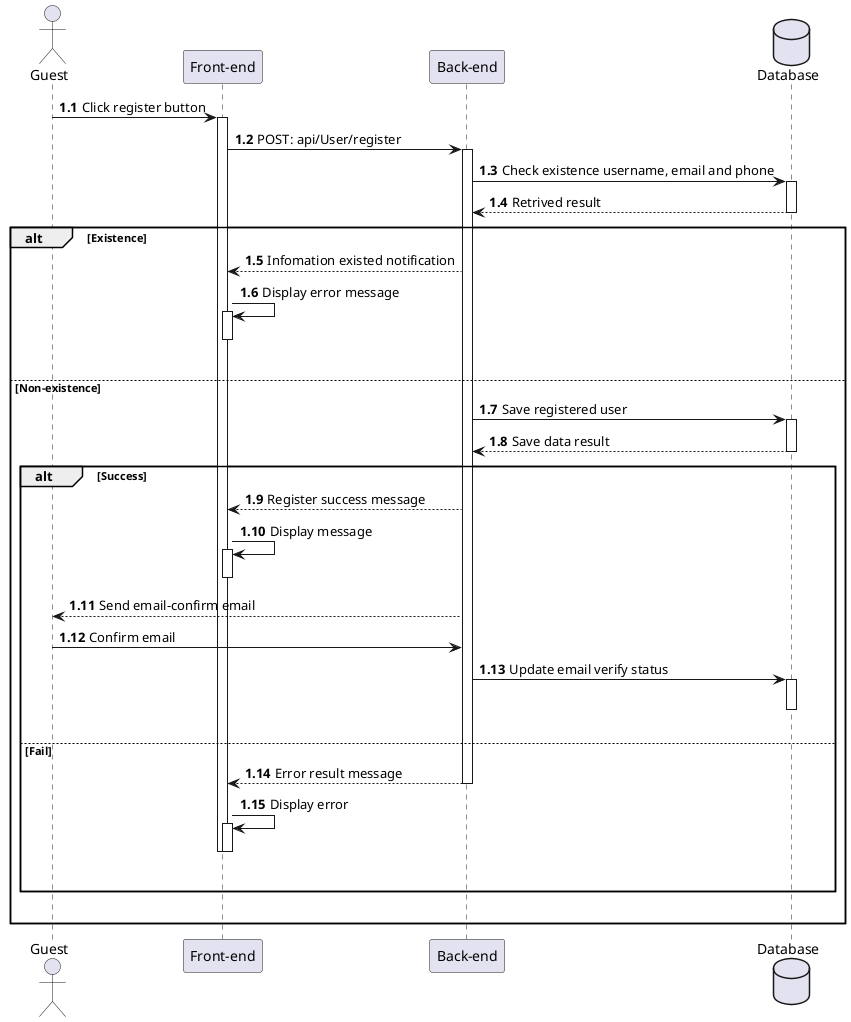 @startuml Register
actor Guest as user
participant "Front-end" as client
participant "Back-end" as server 
database "Database" as db

autonumber 1.1 "<b>0:"

user -> client++ : Click register button
client -> server++ : POST: api/User/register
server -> db++ : Check existence username, email and phone
db --> server : Retrived result
deactivate

alt Existence
    server --> client : Infomation existed notification
    client -> client++ : Display error message 
    deactivate 
    |||
else Non-existence
    server -> db++ : Save registered user
    db --> server : Save data result
    deactivate
    alt Success
        server --> client : Register success message
        client -> client++ : Display message
        deactivate
        server --> user : Send email-confirm email
        user -> server : Confirm email
        server -> db++ : Update email verify status
        deactivate
        |||
    else Fail
        server --> client : Error result message
        deactivate
        client -> client++ : Display error
        deactivate
        deactivate
        |||
    end
    |||
end 
@enduml